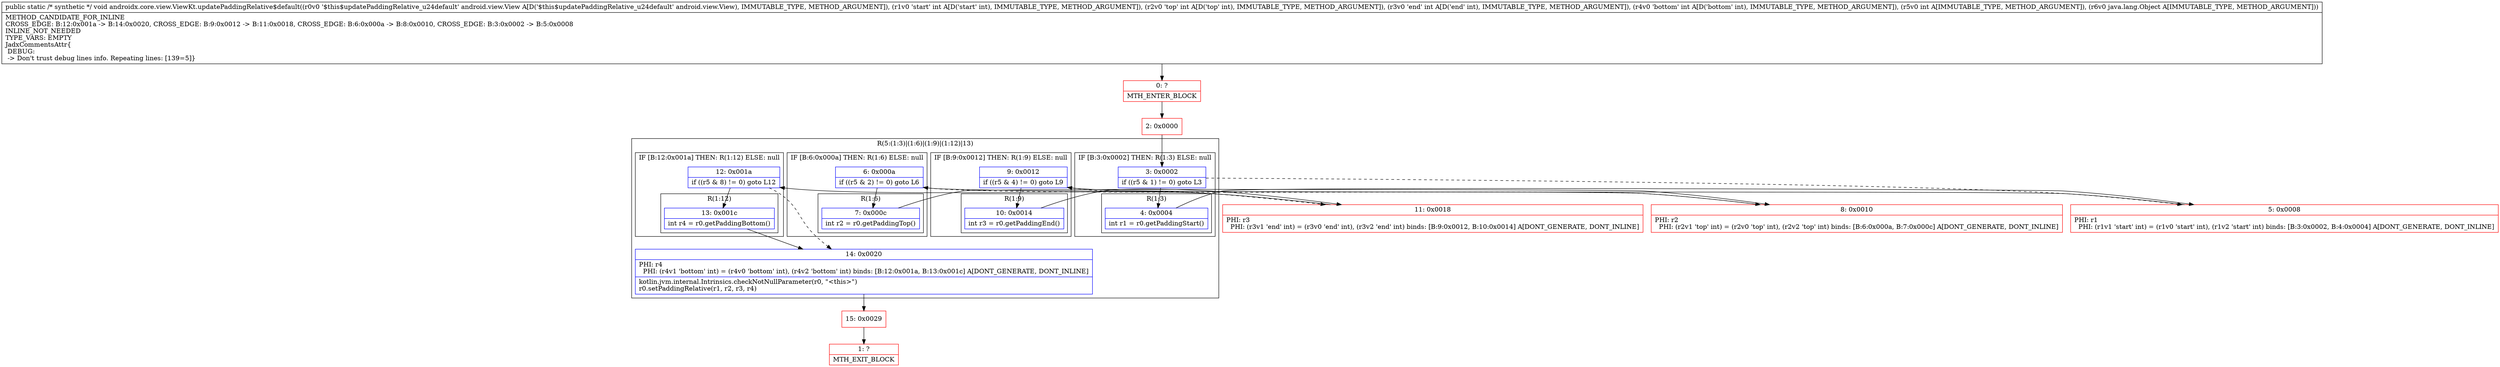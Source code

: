 digraph "CFG forandroidx.core.view.ViewKt.updatePaddingRelative$default(Landroid\/view\/View;IIIIILjava\/lang\/Object;)V" {
subgraph cluster_Region_1929608386 {
label = "R(5:(1:3)|(1:6)|(1:9)|(1:12)|13)";
node [shape=record,color=blue];
subgraph cluster_IfRegion_1314314217 {
label = "IF [B:3:0x0002] THEN: R(1:3) ELSE: null";
node [shape=record,color=blue];
Node_3 [shape=record,label="{3\:\ 0x0002|if ((r5 & 1) != 0) goto L3\l}"];
subgraph cluster_Region_1293280644 {
label = "R(1:3)";
node [shape=record,color=blue];
Node_4 [shape=record,label="{4\:\ 0x0004|int r1 = r0.getPaddingStart()\l}"];
}
}
subgraph cluster_IfRegion_846211206 {
label = "IF [B:6:0x000a] THEN: R(1:6) ELSE: null";
node [shape=record,color=blue];
Node_6 [shape=record,label="{6\:\ 0x000a|if ((r5 & 2) != 0) goto L6\l}"];
subgraph cluster_Region_1526572902 {
label = "R(1:6)";
node [shape=record,color=blue];
Node_7 [shape=record,label="{7\:\ 0x000c|int r2 = r0.getPaddingTop()\l}"];
}
}
subgraph cluster_IfRegion_585947727 {
label = "IF [B:9:0x0012] THEN: R(1:9) ELSE: null";
node [shape=record,color=blue];
Node_9 [shape=record,label="{9\:\ 0x0012|if ((r5 & 4) != 0) goto L9\l}"];
subgraph cluster_Region_1077359187 {
label = "R(1:9)";
node [shape=record,color=blue];
Node_10 [shape=record,label="{10\:\ 0x0014|int r3 = r0.getPaddingEnd()\l}"];
}
}
subgraph cluster_IfRegion_1940920011 {
label = "IF [B:12:0x001a] THEN: R(1:12) ELSE: null";
node [shape=record,color=blue];
Node_12 [shape=record,label="{12\:\ 0x001a|if ((r5 & 8) != 0) goto L12\l}"];
subgraph cluster_Region_1153521996 {
label = "R(1:12)";
node [shape=record,color=blue];
Node_13 [shape=record,label="{13\:\ 0x001c|int r4 = r0.getPaddingBottom()\l}"];
}
}
Node_14 [shape=record,label="{14\:\ 0x0020|PHI: r4 \l  PHI: (r4v1 'bottom' int) = (r4v0 'bottom' int), (r4v2 'bottom' int) binds: [B:12:0x001a, B:13:0x001c] A[DONT_GENERATE, DONT_INLINE]\l|kotlin.jvm.internal.Intrinsics.checkNotNullParameter(r0, \"\<this\>\")\lr0.setPaddingRelative(r1, r2, r3, r4)\l}"];
}
Node_0 [shape=record,color=red,label="{0\:\ ?|MTH_ENTER_BLOCK\l}"];
Node_2 [shape=record,color=red,label="{2\:\ 0x0000}"];
Node_5 [shape=record,color=red,label="{5\:\ 0x0008|PHI: r1 \l  PHI: (r1v1 'start' int) = (r1v0 'start' int), (r1v2 'start' int) binds: [B:3:0x0002, B:4:0x0004] A[DONT_GENERATE, DONT_INLINE]\l}"];
Node_8 [shape=record,color=red,label="{8\:\ 0x0010|PHI: r2 \l  PHI: (r2v1 'top' int) = (r2v0 'top' int), (r2v2 'top' int) binds: [B:6:0x000a, B:7:0x000c] A[DONT_GENERATE, DONT_INLINE]\l}"];
Node_11 [shape=record,color=red,label="{11\:\ 0x0018|PHI: r3 \l  PHI: (r3v1 'end' int) = (r3v0 'end' int), (r3v2 'end' int) binds: [B:9:0x0012, B:10:0x0014] A[DONT_GENERATE, DONT_INLINE]\l}"];
Node_15 [shape=record,color=red,label="{15\:\ 0x0029}"];
Node_1 [shape=record,color=red,label="{1\:\ ?|MTH_EXIT_BLOCK\l}"];
MethodNode[shape=record,label="{public static \/* synthetic *\/ void androidx.core.view.ViewKt.updatePaddingRelative$default((r0v0 '$this$updatePaddingRelative_u24default' android.view.View A[D('$this$updatePaddingRelative_u24default' android.view.View), IMMUTABLE_TYPE, METHOD_ARGUMENT]), (r1v0 'start' int A[D('start' int), IMMUTABLE_TYPE, METHOD_ARGUMENT]), (r2v0 'top' int A[D('top' int), IMMUTABLE_TYPE, METHOD_ARGUMENT]), (r3v0 'end' int A[D('end' int), IMMUTABLE_TYPE, METHOD_ARGUMENT]), (r4v0 'bottom' int A[D('bottom' int), IMMUTABLE_TYPE, METHOD_ARGUMENT]), (r5v0 int A[IMMUTABLE_TYPE, METHOD_ARGUMENT]), (r6v0 java.lang.Object A[IMMUTABLE_TYPE, METHOD_ARGUMENT]))  | METHOD_CANDIDATE_FOR_INLINE\lCROSS_EDGE: B:12:0x001a \-\> B:14:0x0020, CROSS_EDGE: B:9:0x0012 \-\> B:11:0x0018, CROSS_EDGE: B:6:0x000a \-\> B:8:0x0010, CROSS_EDGE: B:3:0x0002 \-\> B:5:0x0008\lINLINE_NOT_NEEDED\lTYPE_VARS: EMPTY\lJadxCommentsAttr\{\l DEBUG: \l \-\> Don't trust debug lines info. Repeating lines: [139=5]\}\l}"];
MethodNode -> Node_0;Node_3 -> Node_4;
Node_3 -> Node_5[style=dashed];
Node_4 -> Node_5;
Node_6 -> Node_7;
Node_6 -> Node_8[style=dashed];
Node_7 -> Node_8;
Node_9 -> Node_10;
Node_9 -> Node_11[style=dashed];
Node_10 -> Node_11;
Node_12 -> Node_13;
Node_12 -> Node_14[style=dashed];
Node_13 -> Node_14;
Node_14 -> Node_15;
Node_0 -> Node_2;
Node_2 -> Node_3;
Node_5 -> Node_6;
Node_8 -> Node_9;
Node_11 -> Node_12;
Node_15 -> Node_1;
}

